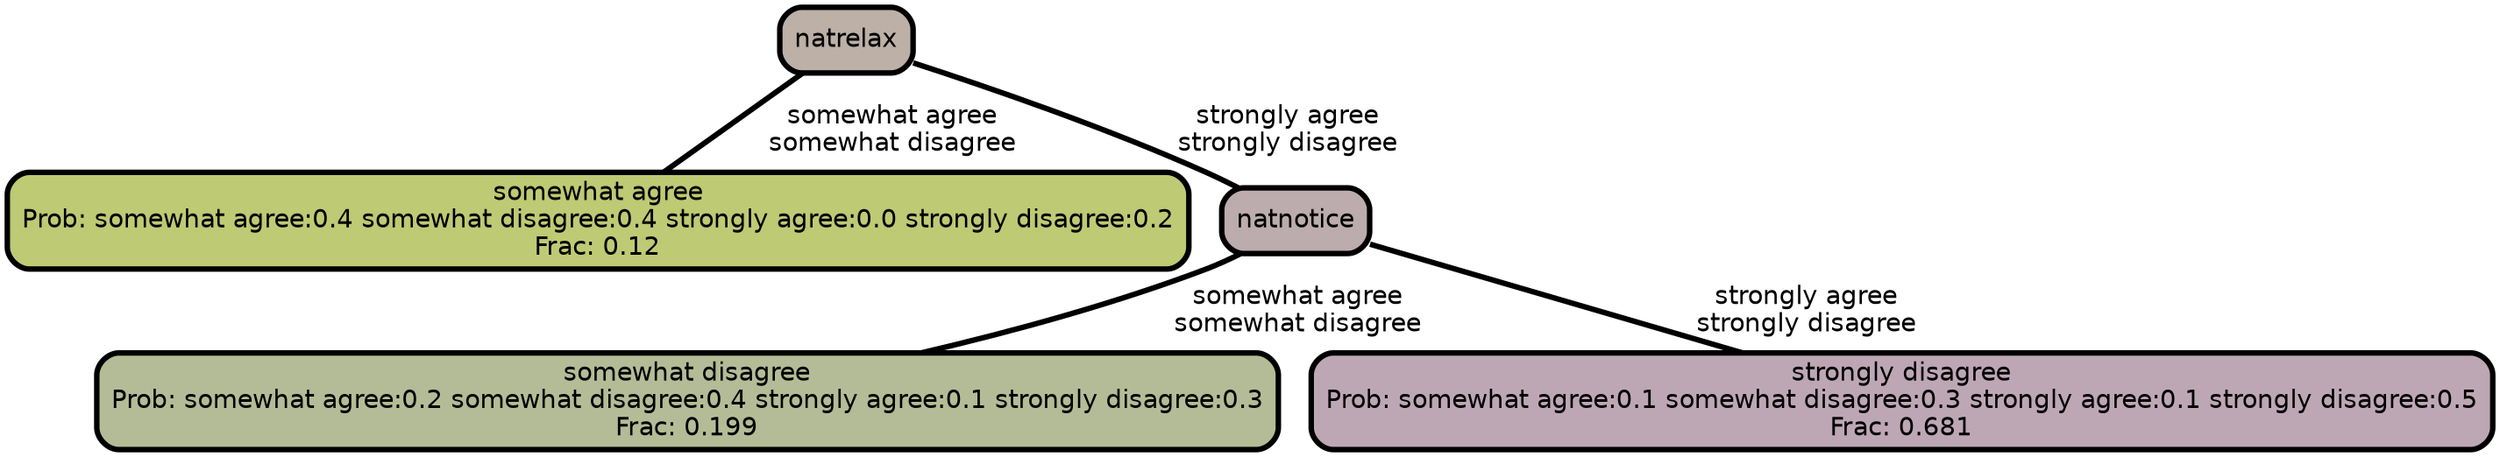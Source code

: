 graph Tree {
node [shape=box, style="filled, rounded",color="black",penwidth="3",fontcolor="black",                 fontname=helvetica] ;
graph [ranksep="0 equally", splines=straight,                 bgcolor=transparent, dpi=200] ;
edge [fontname=helvetica, color=black] ;
0 [label="somewhat agree
Prob: somewhat agree:0.4 somewhat disagree:0.4 strongly agree:0.0 strongly disagree:0.2
Frac: 0.12", fillcolor="#beca74"] ;
1 [label="natrelax", fillcolor="#bcb0a7"] ;
2 [label="somewhat disagree
Prob: somewhat agree:0.2 somewhat disagree:0.4 strongly agree:0.1 strongly disagree:0.3
Frac: 0.199", fillcolor="#b3bc96"] ;
3 [label="natnotice", fillcolor="#bcacae"] ;
4 [label="strongly disagree
Prob: somewhat agree:0.1 somewhat disagree:0.3 strongly agree:0.1 strongly disagree:0.5
Frac: 0.681", fillcolor="#bea7b5"] ;
1 -- 0 [label=" somewhat agree\n somewhat disagree",penwidth=3] ;
1 -- 3 [label=" strongly agree\n strongly disagree",penwidth=3] ;
3 -- 2 [label=" somewhat agree\n somewhat disagree",penwidth=3] ;
3 -- 4 [label=" strongly agree\n strongly disagree",penwidth=3] ;
{rank = same;}}